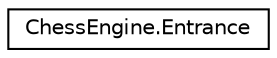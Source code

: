 digraph G
{
  edge [fontname="Helvetica",fontsize="10",labelfontname="Helvetica",labelfontsize="10"];
  node [fontname="Helvetica",fontsize="10",shape=record];
  rankdir=LR;
  Node1 [label="ChessEngine.Entrance",height=0.2,width=0.4,color="black", fillcolor="white", style="filled",URL="$class_chess_engine_1_1_entrance.html"];
}
